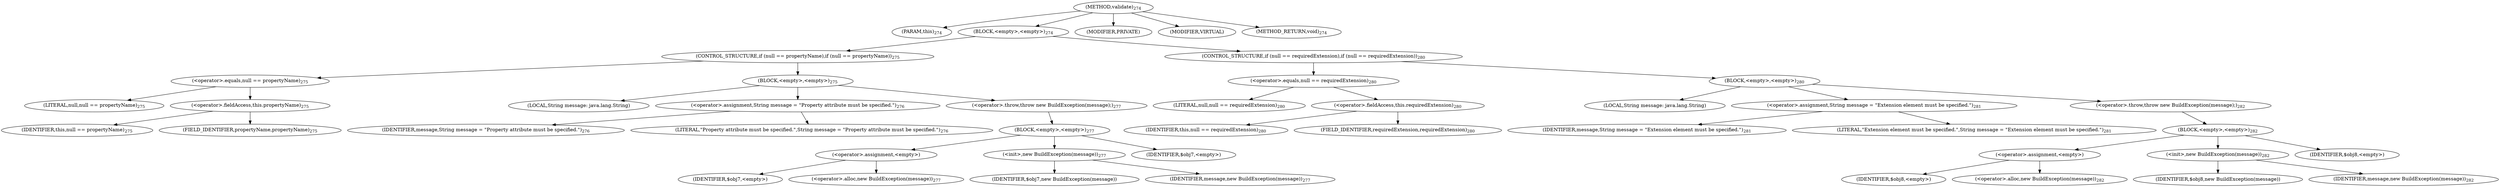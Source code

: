 digraph "validate" {  
"502" [label = <(METHOD,validate)<SUB>274</SUB>> ]
"503" [label = <(PARAM,this)<SUB>274</SUB>> ]
"504" [label = <(BLOCK,&lt;empty&gt;,&lt;empty&gt;)<SUB>274</SUB>> ]
"505" [label = <(CONTROL_STRUCTURE,if (null == propertyName),if (null == propertyName))<SUB>275</SUB>> ]
"506" [label = <(&lt;operator&gt;.equals,null == propertyName)<SUB>275</SUB>> ]
"507" [label = <(LITERAL,null,null == propertyName)<SUB>275</SUB>> ]
"508" [label = <(&lt;operator&gt;.fieldAccess,this.propertyName)<SUB>275</SUB>> ]
"509" [label = <(IDENTIFIER,this,null == propertyName)<SUB>275</SUB>> ]
"510" [label = <(FIELD_IDENTIFIER,propertyName,propertyName)<SUB>275</SUB>> ]
"511" [label = <(BLOCK,&lt;empty&gt;,&lt;empty&gt;)<SUB>275</SUB>> ]
"512" [label = <(LOCAL,String message: java.lang.String)> ]
"513" [label = <(&lt;operator&gt;.assignment,String message = &quot;Property attribute must be specified.&quot;)<SUB>276</SUB>> ]
"514" [label = <(IDENTIFIER,message,String message = &quot;Property attribute must be specified.&quot;)<SUB>276</SUB>> ]
"515" [label = <(LITERAL,&quot;Property attribute must be specified.&quot;,String message = &quot;Property attribute must be specified.&quot;)<SUB>276</SUB>> ]
"516" [label = <(&lt;operator&gt;.throw,throw new BuildException(message);)<SUB>277</SUB>> ]
"517" [label = <(BLOCK,&lt;empty&gt;,&lt;empty&gt;)<SUB>277</SUB>> ]
"518" [label = <(&lt;operator&gt;.assignment,&lt;empty&gt;)> ]
"519" [label = <(IDENTIFIER,$obj7,&lt;empty&gt;)> ]
"520" [label = <(&lt;operator&gt;.alloc,new BuildException(message))<SUB>277</SUB>> ]
"521" [label = <(&lt;init&gt;,new BuildException(message))<SUB>277</SUB>> ]
"522" [label = <(IDENTIFIER,$obj7,new BuildException(message))> ]
"523" [label = <(IDENTIFIER,message,new BuildException(message))<SUB>277</SUB>> ]
"524" [label = <(IDENTIFIER,$obj7,&lt;empty&gt;)> ]
"525" [label = <(CONTROL_STRUCTURE,if (null == requiredExtension),if (null == requiredExtension))<SUB>280</SUB>> ]
"526" [label = <(&lt;operator&gt;.equals,null == requiredExtension)<SUB>280</SUB>> ]
"527" [label = <(LITERAL,null,null == requiredExtension)<SUB>280</SUB>> ]
"528" [label = <(&lt;operator&gt;.fieldAccess,this.requiredExtension)<SUB>280</SUB>> ]
"529" [label = <(IDENTIFIER,this,null == requiredExtension)<SUB>280</SUB>> ]
"530" [label = <(FIELD_IDENTIFIER,requiredExtension,requiredExtension)<SUB>280</SUB>> ]
"531" [label = <(BLOCK,&lt;empty&gt;,&lt;empty&gt;)<SUB>280</SUB>> ]
"532" [label = <(LOCAL,String message: java.lang.String)> ]
"533" [label = <(&lt;operator&gt;.assignment,String message = &quot;Extension element must be specified.&quot;)<SUB>281</SUB>> ]
"534" [label = <(IDENTIFIER,message,String message = &quot;Extension element must be specified.&quot;)<SUB>281</SUB>> ]
"535" [label = <(LITERAL,&quot;Extension element must be specified.&quot;,String message = &quot;Extension element must be specified.&quot;)<SUB>281</SUB>> ]
"536" [label = <(&lt;operator&gt;.throw,throw new BuildException(message);)<SUB>282</SUB>> ]
"537" [label = <(BLOCK,&lt;empty&gt;,&lt;empty&gt;)<SUB>282</SUB>> ]
"538" [label = <(&lt;operator&gt;.assignment,&lt;empty&gt;)> ]
"539" [label = <(IDENTIFIER,$obj8,&lt;empty&gt;)> ]
"540" [label = <(&lt;operator&gt;.alloc,new BuildException(message))<SUB>282</SUB>> ]
"541" [label = <(&lt;init&gt;,new BuildException(message))<SUB>282</SUB>> ]
"542" [label = <(IDENTIFIER,$obj8,new BuildException(message))> ]
"543" [label = <(IDENTIFIER,message,new BuildException(message))<SUB>282</SUB>> ]
"544" [label = <(IDENTIFIER,$obj8,&lt;empty&gt;)> ]
"545" [label = <(MODIFIER,PRIVATE)> ]
"546" [label = <(MODIFIER,VIRTUAL)> ]
"547" [label = <(METHOD_RETURN,void)<SUB>274</SUB>> ]
  "502" -> "503" 
  "502" -> "504" 
  "502" -> "545" 
  "502" -> "546" 
  "502" -> "547" 
  "504" -> "505" 
  "504" -> "525" 
  "505" -> "506" 
  "505" -> "511" 
  "506" -> "507" 
  "506" -> "508" 
  "508" -> "509" 
  "508" -> "510" 
  "511" -> "512" 
  "511" -> "513" 
  "511" -> "516" 
  "513" -> "514" 
  "513" -> "515" 
  "516" -> "517" 
  "517" -> "518" 
  "517" -> "521" 
  "517" -> "524" 
  "518" -> "519" 
  "518" -> "520" 
  "521" -> "522" 
  "521" -> "523" 
  "525" -> "526" 
  "525" -> "531" 
  "526" -> "527" 
  "526" -> "528" 
  "528" -> "529" 
  "528" -> "530" 
  "531" -> "532" 
  "531" -> "533" 
  "531" -> "536" 
  "533" -> "534" 
  "533" -> "535" 
  "536" -> "537" 
  "537" -> "538" 
  "537" -> "541" 
  "537" -> "544" 
  "538" -> "539" 
  "538" -> "540" 
  "541" -> "542" 
  "541" -> "543" 
}
